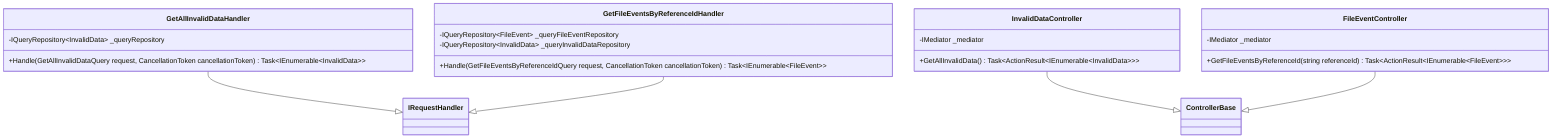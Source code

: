 classDiagram 
	
	class GetAllInvalidDataHandler  {
		-IQueryRepository~InvalidData~ _queryRepository 
		+Handle(GetAllInvalidDataQuery request, CancellationToken cancellationToken) Task~IEnumerable~InvalidData~~
	}
	class GetFileEventsByReferenceIdHandler  {
		-IQueryRepository~FileEvent~ _queryFileEventRepository 
		-IQueryRepository~InvalidData~ _queryInvalidDataRepository 
		+Handle(GetFileEventsByReferenceIdQuery request, CancellationToken cancellationToken) Task~IEnumerable~FileEvent~~
	}
	class InvalidDataController  {
		-IMediator _mediator 
		+GetAllInvalidData() Task~ActionResult~IEnumerable~InvalidData~~~
	}
	class FileEventController  {
		-IMediator _mediator 
		+GetFileEventsByReferenceId(string referenceId) Task~ActionResult~IEnumerable~FileEvent~~~
	}
	
	GetAllInvalidDataHandler --|> IRequestHandler
	GetFileEventsByReferenceIdHandler --|> IRequestHandler
	InvalidDataController --|> ControllerBase
	FileEventController --|> ControllerBase